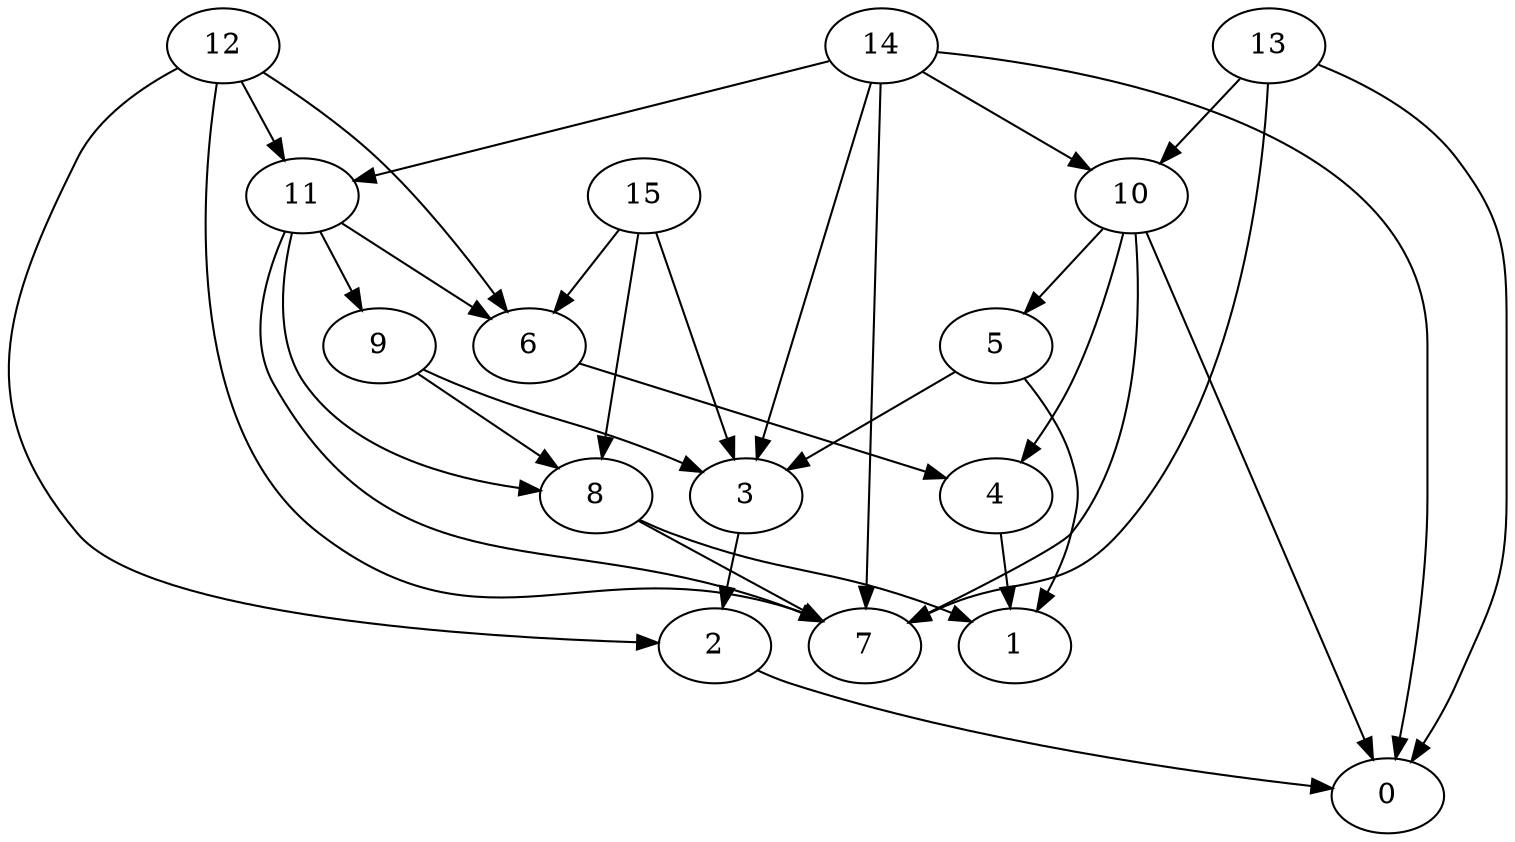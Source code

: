 digraph "Random_Nodes_16_Density_2.06_CCR_10.00_WeightType_Random_Heterogeneous-4-4" {
14 [Weight=8];
13 [Weight=2];
12 [Weight=8];
10 [Weight=10];
11 [Weight=5];
15 [Weight=5];
5 [Weight=10];
6 [Weight=7];
9 [Weight=5];
3 [Weight=4];
4 [Weight=7];
2 [Weight=5];
8 [Weight=2];
7 [Weight=10];
0 [Weight=3];
1 [Weight=3];
12 -> 7 [Weight=9];
14 -> 10 [Weight=42];
13 -> 7 [Weight=9];
14 -> 3 [Weight=32];
8 -> 1 [Weight=32];
11 -> 7 [Weight=46];
13 -> 0 [Weight=14];
8 -> 7 [Weight=14];
15 -> 3 [Weight=23];
13 -> 10 [Weight=32];
11 -> 6 [Weight=42];
6 -> 4 [Weight=42];
4 -> 1 [Weight=42];
11 -> 8 [Weight=46];
14 -> 0 [Weight=19];
5 -> 3 [Weight=46];
10 -> 0 [Weight=28];
9 -> 3 [Weight=32];
14 -> 11 [Weight=23];
15 -> 8 [Weight=28];
10 -> 5 [Weight=19];
14 -> 7 [Weight=9];
15 -> 6 [Weight=37];
5 -> 1 [Weight=9];
9 -> 8 [Weight=9];
10 -> 7 [Weight=37];
12 -> 2 [Weight=42];
3 -> 2 [Weight=9];
2 -> 0 [Weight=42];
11 -> 9 [Weight=42];
10 -> 4 [Weight=37];
12 -> 6 [Weight=28];
12 -> 11 [Weight=19];
}
